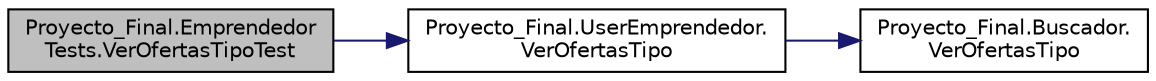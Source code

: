 digraph "Proyecto_Final.EmprendedorTests.VerOfertasTipoTest"
{
 // INTERACTIVE_SVG=YES
 // LATEX_PDF_SIZE
  edge [fontname="Helvetica",fontsize="10",labelfontname="Helvetica",labelfontsize="10"];
  node [fontname="Helvetica",fontsize="10",shape=record];
  rankdir="LR";
  Node1 [label="Proyecto_Final.Emprendedor\lTests.VerOfertasTipoTest",height=0.2,width=0.4,color="black", fillcolor="grey75", style="filled", fontcolor="black",tooltip="Prueba que se buscan correctamente las ofertas según ."];
  Node1 -> Node2 [color="midnightblue",fontsize="10",style="solid",fontname="Helvetica"];
  Node2 [label="Proyecto_Final.UserEmprendedor.\lVerOfertasTipo",height=0.2,width=0.4,color="black", fillcolor="white", style="filled",URL="$classProyecto__Final_1_1UserEmprendedor.html#a39280f4417c1a567dd77bcb73d738e69",tooltip="En base a un tipo de producto recibido, otorga todas las ofertas que tengan el mismo tipo."];
  Node2 -> Node3 [color="midnightblue",fontsize="10",style="solid",fontname="Helvetica"];
  Node3 [label="Proyecto_Final.Buscador.\lVerOfertasTipo",height=0.2,width=0.4,color="black", fillcolor="white", style="filled",URL="$classProyecto__Final_1_1Buscador.html#a36d77cdb0cb8dd6d78238f48fff0e316",tooltip="En base a un tipo de producto recibido, otorga todas las ofertas que tengan el mismo tipo"];
}
